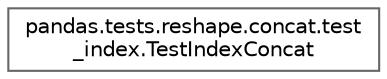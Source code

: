 digraph "Graphical Class Hierarchy"
{
 // LATEX_PDF_SIZE
  bgcolor="transparent";
  edge [fontname=Helvetica,fontsize=10,labelfontname=Helvetica,labelfontsize=10];
  node [fontname=Helvetica,fontsize=10,shape=box,height=0.2,width=0.4];
  rankdir="LR";
  Node0 [id="Node000000",label="pandas.tests.reshape.concat.test\l_index.TestIndexConcat",height=0.2,width=0.4,color="grey40", fillcolor="white", style="filled",URL="$dd/d41/classpandas_1_1tests_1_1reshape_1_1concat_1_1test__index_1_1TestIndexConcat.html",tooltip=" "];
}
